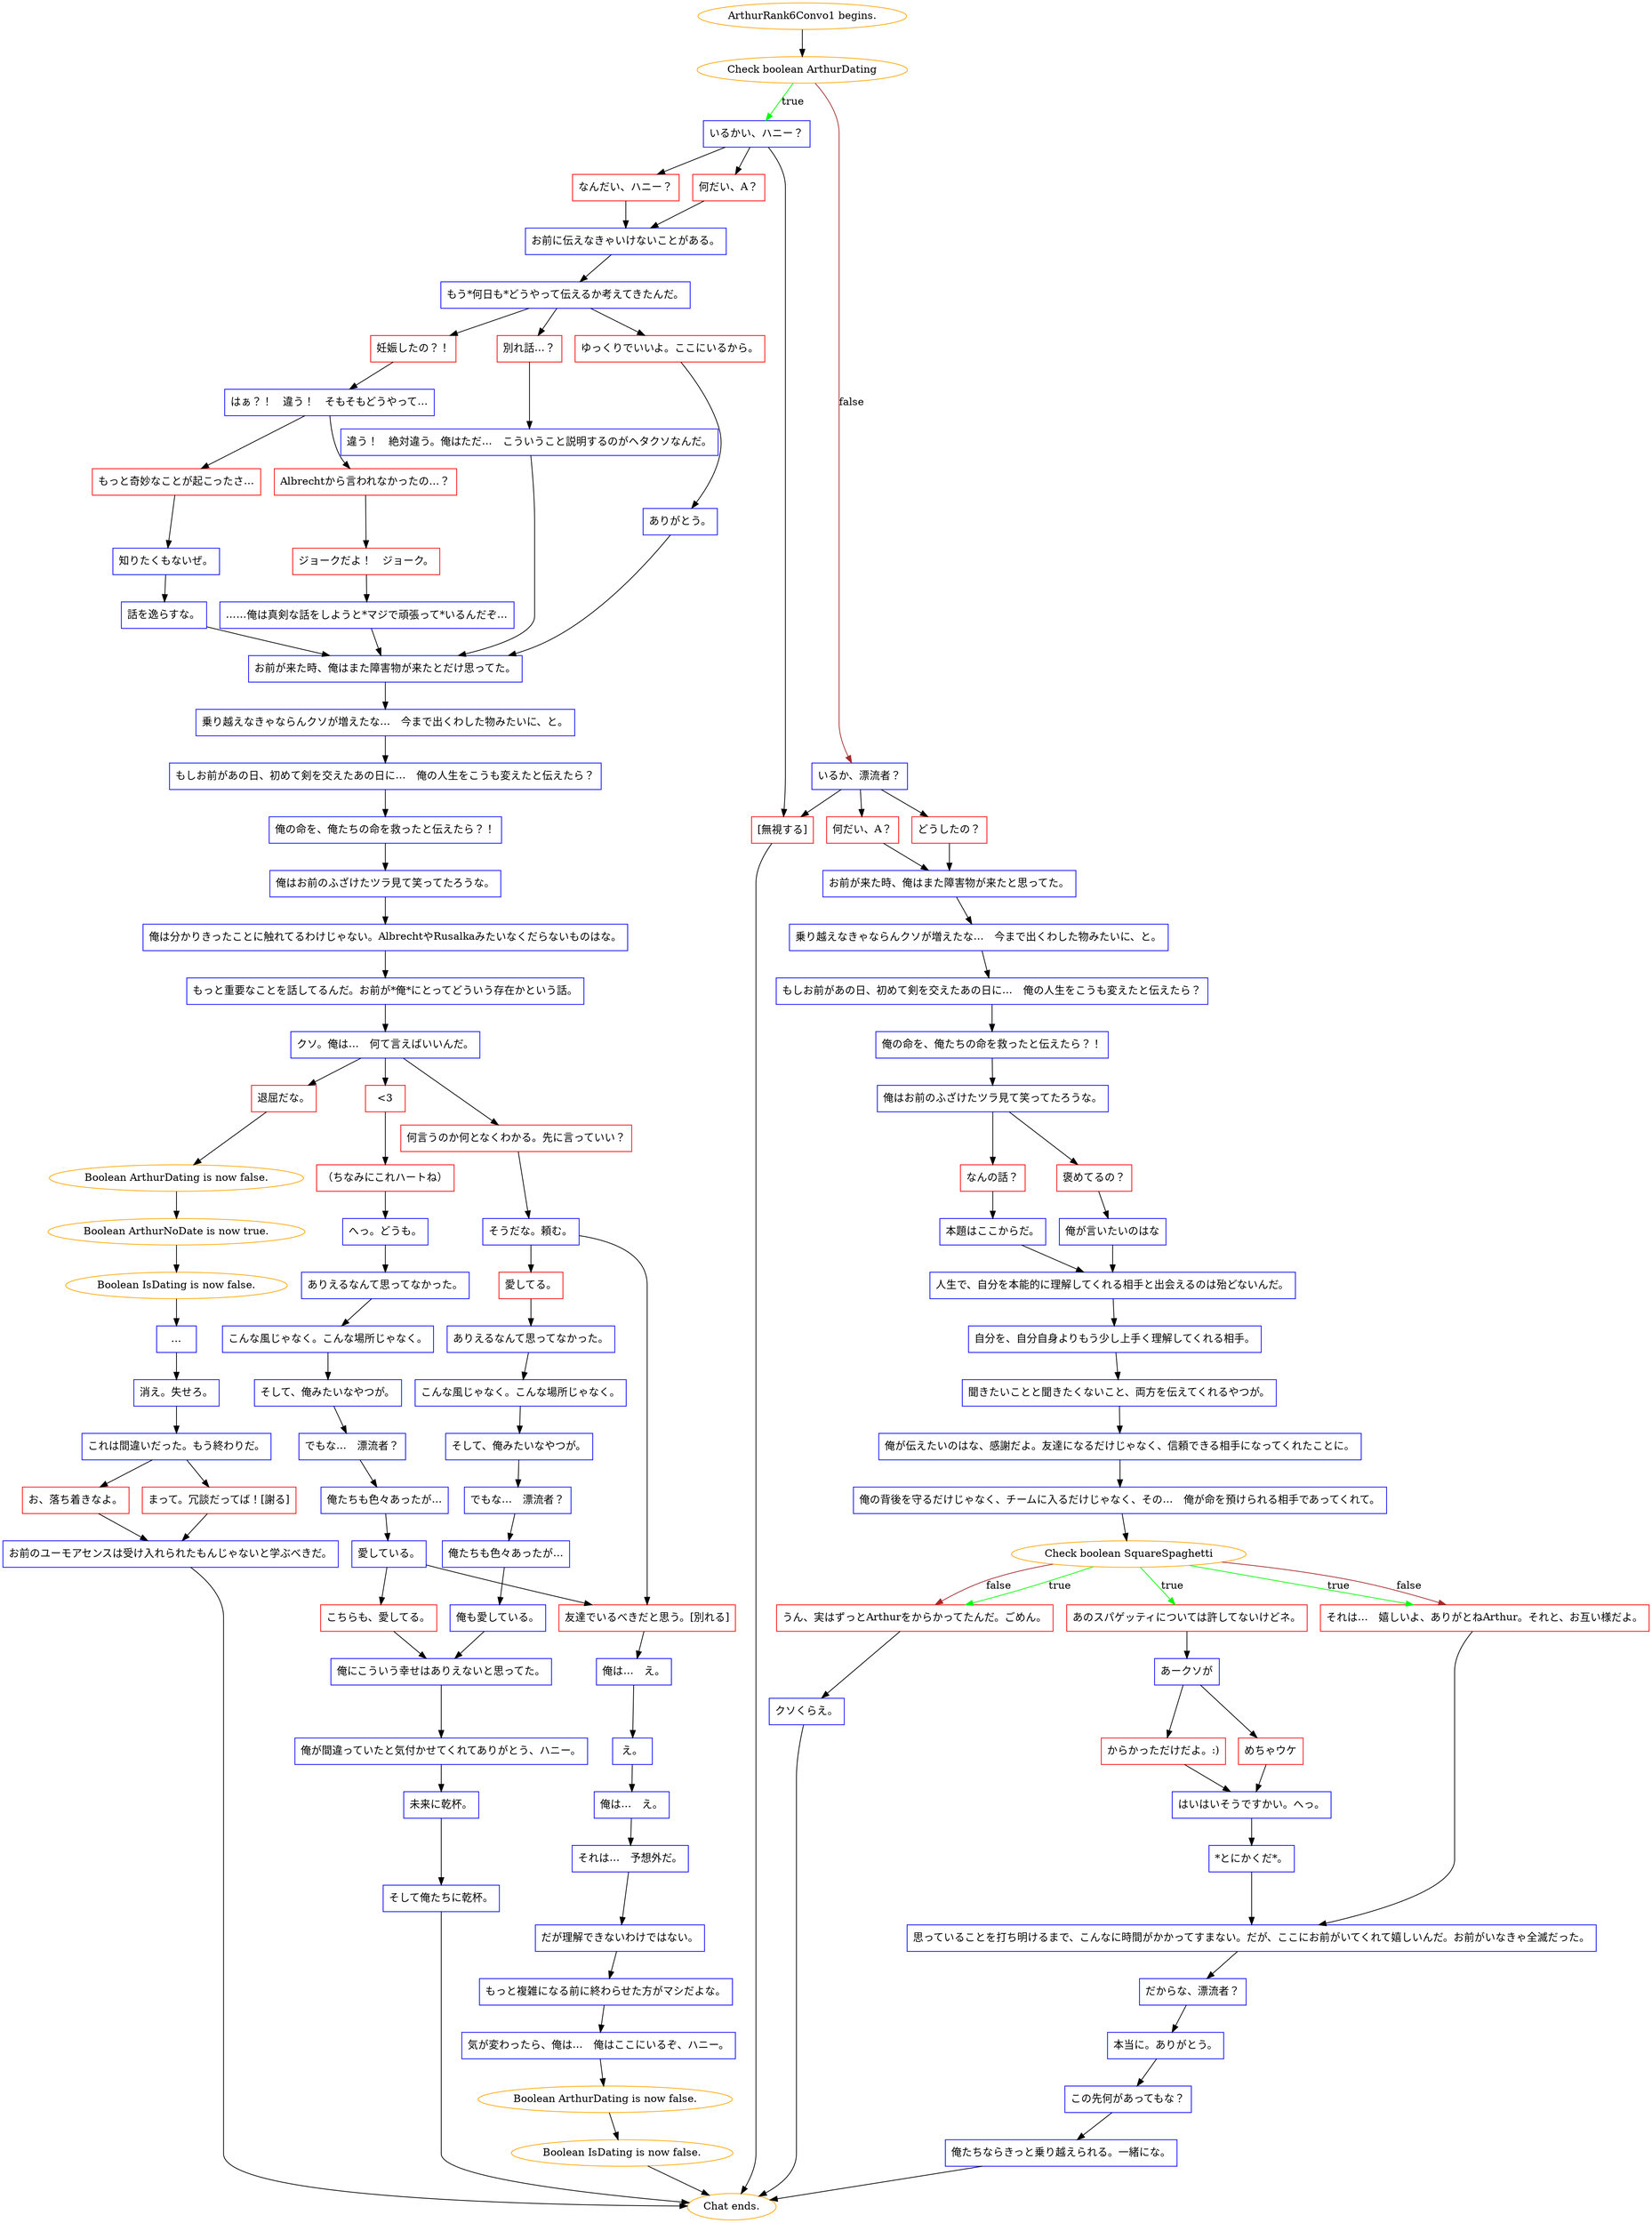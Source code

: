 digraph {
	"ArthurRank6Convo1 begins." [color=orange];
		"ArthurRank6Convo1 begins." -> j9397336;
	j9397336 [label="Check boolean ArthurDating",color=orange];
		j9397336 -> j3081237024 [label=true,color=green];
		j9397336 -> j3176269520 [label=false,color=brown];
	j3081237024 [label="いるかい、ハニー？",shape=box,color=blue];
		j3081237024 -> j3534440533;
		j3081237024 -> j3065492916;
		j3081237024 -> j85835136;
	j3176269520 [label="いるか、漂流者？",shape=box,color=blue];
		j3176269520 -> j3780765878;
		j3176269520 -> j3974011996;
		j3176269520 -> j85835136;
	j3534440533 [label="何だい、A？",shape=box,color=red];
		j3534440533 -> j1012194889;
	j3065492916 [label="なんだい、ハニー？",shape=box,color=red];
		j3065492916 -> j1012194889;
	j85835136 [label="[無視する]",shape=box,color=red];
		j85835136 -> "Chat ends.";
	j3780765878 [label="どうしたの？",shape=box,color=red];
		j3780765878 -> j2366210138;
	j3974011996 [label="何だい、A？",shape=box,color=red];
		j3974011996 -> j2366210138;
	j1012194889 [label="お前に伝えなきゃいけないことがある。",shape=box,color=blue];
		j1012194889 -> j2372961038;
	"Chat ends." [color=orange];
	j2366210138 [label="お前が来た時、俺はまた障害物が来たと思ってた。",shape=box,color=blue];
		j2366210138 -> j1681832574;
	j2372961038 [label="もう*何日も*どうやって伝えるか考えてきたんだ。",shape=box,color=blue];
		j2372961038 -> j1108548492;
		j2372961038 -> j2896823585;
		j2372961038 -> j1790658286;
	j1681832574 [label="乗り越えなきゃならんクソが増えたな…　今まで出くわした物みたいに、と。",shape=box,color=blue];
		j1681832574 -> j1717439469;
	j1108548492 [label="妊娠したの？！",shape=box,color=red];
		j1108548492 -> j1944713406;
	j2896823585 [label="別れ話…？",shape=box,color=red];
		j2896823585 -> j896466290;
	j1790658286 [label="ゆっくりでいいよ。ここにいるから。",shape=box,color=red];
		j1790658286 -> j951464529;
	j1717439469 [label="もしお前があの日、初めて剣を交えたあの日に…　俺の人生をこうも変えたと伝えたら？",shape=box,color=blue];
		j1717439469 -> j3639169315;
	j1944713406 [label="はぁ？！　違う！　そもそもどうやって…",shape=box,color=blue];
		j1944713406 -> j1620129970;
		j1944713406 -> j1375465375;
	j896466290 [label="違う！　絶対違う。俺はただ…　こういうこと説明するのがヘタクソなんだ。",shape=box,color=blue];
		j896466290 -> j2690811855;
	j951464529 [label="ありがとう。",shape=box,color=blue];
		j951464529 -> j2690811855;
	j3639169315 [label="俺の命を、俺たちの命を救ったと伝えたら？！",shape=box,color=blue];
		j3639169315 -> j757965815;
	j1620129970 [label="もっと奇妙なことが起こったさ…",shape=box,color=red];
		j1620129970 -> j1813048079;
	j1375465375 [label="Albrechtから言われなかったの…？",shape=box,color=red];
		j1375465375 -> j924058574;
	j2690811855 [label="お前が来た時、俺はまた障害物が来たとだけ思ってた。",shape=box,color=blue];
		j2690811855 -> j2340634393;
	j757965815 [label="俺はお前のふざけたツラ見て笑ってたろうな。",shape=box,color=blue];
		j757965815 -> j1331327441;
		j757965815 -> j870855965;
	j1813048079 [label="知りたくもないぜ。",shape=box,color=blue];
		j1813048079 -> j1608853635;
	j924058574 [label="ジョークだよ！　ジョーク。",shape=box,color=red];
		j924058574 -> j2750169474;
	j2340634393 [label="乗り越えなきゃならんクソが増えたな…　今まで出くわした物みたいに、と。",shape=box,color=blue];
		j2340634393 -> j708235237;
	j1331327441 [label="褒めてるの？",shape=box,color=red];
		j1331327441 -> j2400783473;
	j870855965 [label="なんの話？",shape=box,color=red];
		j870855965 -> j879663937;
	j1608853635 [label="話を逸らすな。",shape=box,color=blue];
		j1608853635 -> j2690811855;
	j2750169474 [label="……俺は真剣な話をしようと*マジで頑張って*いるんだぞ…",shape=box,color=blue];
		j2750169474 -> j2690811855;
	j708235237 [label="もしお前があの日、初めて剣を交えたあの日に…　俺の人生をこうも変えたと伝えたら？",shape=box,color=blue];
		j708235237 -> j2455944298;
	j2400783473 [label="俺が言いたいのはな",shape=box,color=blue];
		j2400783473 -> j3792275109;
	j879663937 [label="本題はここからだ。",shape=box,color=blue];
		j879663937 -> j3792275109;
	j2455944298 [label="俺の命を、俺たちの命を救ったと伝えたら？！",shape=box,color=blue];
		j2455944298 -> j4248357035;
	j3792275109 [label="人生で、自分を本能的に理解してくれる相手と出会えるのは殆どないんだ。",shape=box,color=blue];
		j3792275109 -> j1693253806;
	j4248357035 [label="俺はお前のふざけたツラ見て笑ってたろうな。",shape=box,color=blue];
		j4248357035 -> j64895456;
	j1693253806 [label="自分を、自分自身よりもう少し上手く理解してくれる相手。",shape=box,color=blue];
		j1693253806 -> j446869043;
	j64895456 [label="俺は分かりきったことに触れてるわけじゃない。AlbrechtやRusalkaみたいなくだらないものはな。",shape=box,color=blue];
		j64895456 -> j853026722;
	j446869043 [label="聞きたいことと聞きたくないこと、両方を伝えてくれるやつが。",shape=box,color=blue];
		j446869043 -> j480556008;
	j853026722 [label="もっと重要なことを話してるんだ。お前が*俺*にとってどういう存在かという話。",shape=box,color=blue];
		j853026722 -> j1057919763;
	j480556008 [label="俺が伝えたいのはな、感謝だよ。友達になるだけじゃなく、信頼できる相手になってくれたことに。",shape=box,color=blue];
		j480556008 -> j3493021426;
	j1057919763 [label="クソ。俺は…　何て言えばいいんだ。",shape=box,color=blue];
		j1057919763 -> j654256044;
		j1057919763 -> j2384882892;
		j1057919763 -> j505621491;
	j3493021426 [label="俺の背後を守るだけじゃなく、チームに入るだけじゃなく、その…　俺が命を預けられる相手であってくれて。",shape=box,color=blue];
		j3493021426 -> j2910686797;
	j654256044 [label="何言うのか何となくわかる。先に言っていい？",shape=box,color=red];
		j654256044 -> j2203366836;
	j2384882892 [label="<3",shape=box,color=red];
		j2384882892 -> j1554878307;
	j505621491 [label="退屈だな。",shape=box,color=red];
		j505621491 -> j3931498766;
	j2910686797 [label="Check boolean SquareSpaghetti",color=orange];
		j2910686797 -> j1050789855 [label=true,color=green];
		j2910686797 -> j743513133 [label=true,color=green];
		j2910686797 -> j1793895203 [label=true,color=green];
		j2910686797 -> j743513133 [label=false,color=brown];
		j2910686797 -> j1793895203 [label=false,color=brown];
	j2203366836 [label="そうだな。頼む。",shape=box,color=blue];
		j2203366836 -> j801412388;
		j2203366836 -> j2981200669;
	j1554878307 [label="（ちなみにこれハートね）",shape=box,color=red];
		j1554878307 -> j2014902912;
	j3931498766 [label="Boolean ArthurDating is now false.",color=orange];
		j3931498766 -> j997320202;
	j1050789855 [label="あのスパゲッティについては許してないけどネ。",shape=box,color=red];
		j1050789855 -> j1529942218;
	j743513133 [label="それは…　嬉しいよ、ありがとねArthur。それと、お互い様だよ。",shape=box,color=red];
		j743513133 -> j3092213582;
	j1793895203 [label="うん、実はずっとArthurをからかってたんだ。ごめん。",shape=box,color=red];
		j1793895203 -> j342089621;
	j801412388 [label="愛してる。",shape=box,color=red];
		j801412388 -> j3955536323;
	j2981200669 [label="友達でいるべきだと思う。[別れる]",shape=box,color=red];
		j2981200669 -> j2246505389;
	j2014902912 [label="へっ。どうも。",shape=box,color=blue];
		j2014902912 -> j3872194932;
	j997320202 [label="Boolean ArthurNoDate is now true.",color=orange];
		j997320202 -> j3805543573;
	j1529942218 [label="あークソが",shape=box,color=blue];
		j1529942218 -> j357582481;
		j1529942218 -> j4025757438;
	j3092213582 [label="思っていることを打ち明けるまで、こんなに時間がかかってすまない。だが、ここにお前がいてくれて嬉しいんだ。お前がいなきゃ全滅だった。",shape=box,color=blue];
		j3092213582 -> j231766307;
	j342089621 [label="クソくらえ。",shape=box,color=blue];
		j342089621 -> "Chat ends.";
	j3955536323 [label="ありえるなんて思ってなかった。",shape=box,color=blue];
		j3955536323 -> j2556145192;
	j2246505389 [label="俺は…　え。",shape=box,color=blue];
		j2246505389 -> j1343769187;
	j3872194932 [label="ありえるなんて思ってなかった。",shape=box,color=blue];
		j3872194932 -> j978793199;
	j3805543573 [label="Boolean IsDating is now false.",color=orange];
		j3805543573 -> j4170046181;
	j357582481 [label="めちゃウケ",shape=box,color=red];
		j357582481 -> j65240181;
	j4025757438 [label="からかっただけだよ。:)",shape=box,color=red];
		j4025757438 -> j65240181;
	j231766307 [label="だからな、漂流者？",shape=box,color=blue];
		j231766307 -> j3053884371;
	j2556145192 [label="こんな風じゃなく。こんな場所じゃなく。",shape=box,color=blue];
		j2556145192 -> j385820439;
	j1343769187 [label="え。",shape=box,color=blue];
		j1343769187 -> j1739167103;
	j978793199 [label="こんな風じゃなく。こんな場所じゃなく。",shape=box,color=blue];
		j978793199 -> j1280622582;
	j4170046181 [label="…",shape=box,color=blue];
		j4170046181 -> j4103893966;
	j65240181 [label="はいはいそうですかい。へっ。",shape=box,color=blue];
		j65240181 -> j2789336489;
	j3053884371 [label="本当に。ありがとう。",shape=box,color=blue];
		j3053884371 -> j1395617090;
	j385820439 [label="そして、俺みたいなやつが。",shape=box,color=blue];
		j385820439 -> j2403620085;
	j1739167103 [label="俺は…　え。",shape=box,color=blue];
		j1739167103 -> j3037016303;
	j1280622582 [label="そして、俺みたいなやつが。",shape=box,color=blue];
		j1280622582 -> j4181630607;
	j4103893966 [label="消え。失せろ。",shape=box,color=blue];
		j4103893966 -> j1396463110;
	j2789336489 [label="*とにかくだ*。",shape=box,color=blue];
		j2789336489 -> j3092213582;
	j1395617090 [label="この先何があってもな？",shape=box,color=blue];
		j1395617090 -> j1964695711;
	j2403620085 [label="でもな…　漂流者？",shape=box,color=blue];
		j2403620085 -> j2963074117;
	j3037016303 [label="それは…　予想外だ。",shape=box,color=blue];
		j3037016303 -> j3524292024;
	j4181630607 [label="でもな…　漂流者？",shape=box,color=blue];
		j4181630607 -> j2910991197;
	j1396463110 [label="これは間違いだった。もう終わりだ。",shape=box,color=blue];
		j1396463110 -> j2487770643;
		j1396463110 -> j1076672303;
	j1964695711 [label="俺たちならきっと乗り越えられる。一緒にな。",shape=box,color=blue];
		j1964695711 -> "Chat ends.";
	j2963074117 [label="俺たちも色々あったが…",shape=box,color=blue];
		j2963074117 -> j3704644941;
	j3524292024 [label="だが理解できないわけではない。",shape=box,color=blue];
		j3524292024 -> j2392648419;
	j2910991197 [label="俺たちも色々あったが…",shape=box,color=blue];
		j2910991197 -> j4049292390;
	j2487770643 [label="まって。冗談だってば！[謝る]",shape=box,color=red];
		j2487770643 -> j3239659208;
	j1076672303 [label="お、落ち着きなよ。",shape=box,color=red];
		j1076672303 -> j3239659208;
	j3704644941 [label="俺も愛している。",shape=box,color=blue];
		j3704644941 -> j1093439573;
	j2392648419 [label="もっと複雑になる前に終わらせた方がマシだよな。",shape=box,color=blue];
		j2392648419 -> j3045115199;
	j4049292390 [label="愛している。",shape=box,color=blue];
		j4049292390 -> j4020518109;
		j4049292390 -> j2981200669;
	j3239659208 [label="お前のユーモアセンスは受け入れられたもんじゃないと学ぶべきだ。",shape=box,color=blue];
		j3239659208 -> "Chat ends.";
	j1093439573 [label="俺にこういう幸せはありえないと思ってた。",shape=box,color=blue];
		j1093439573 -> j1812617063;
	j3045115199 [label="気が変わったら、俺は…　俺はここにいるぞ、ハニー。",shape=box,color=blue];
		j3045115199 -> j2178789389;
	j4020518109 [label="こちらも、愛してる。",shape=box,color=red];
		j4020518109 -> j1093439573;
	j1812617063 [label="俺が間違っていたと気付かせてくれてありがとう、ハニー。",shape=box,color=blue];
		j1812617063 -> j3400496591;
	j2178789389 [label="Boolean ArthurDating is now false.",color=orange];
		j2178789389 -> j178902881;
	j3400496591 [label="未来に乾杯。",shape=box,color=blue];
		j3400496591 -> j1995991967;
	j178902881 [label="Boolean IsDating is now false.",color=orange];
		j178902881 -> "Chat ends.";
	j1995991967 [label="そして俺たちに乾杯。",shape=box,color=blue];
		j1995991967 -> "Chat ends.";
}